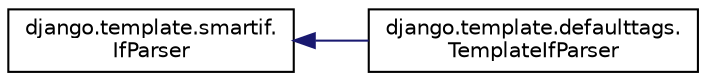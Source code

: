 digraph "Graphical Class Hierarchy"
{
 // LATEX_PDF_SIZE
  edge [fontname="Helvetica",fontsize="10",labelfontname="Helvetica",labelfontsize="10"];
  node [fontname="Helvetica",fontsize="10",shape=record];
  rankdir="LR";
  Node0 [label="django.template.smartif.\lIfParser",height=0.2,width=0.4,color="black", fillcolor="white", style="filled",URL="$classdjango_1_1template_1_1smartif_1_1_if_parser.html",tooltip=" "];
  Node0 -> Node1 [dir="back",color="midnightblue",fontsize="10",style="solid",fontname="Helvetica"];
  Node1 [label="django.template.defaulttags.\lTemplateIfParser",height=0.2,width=0.4,color="black", fillcolor="white", style="filled",URL="$classdjango_1_1template_1_1defaulttags_1_1_template_if_parser.html",tooltip=" "];
}

